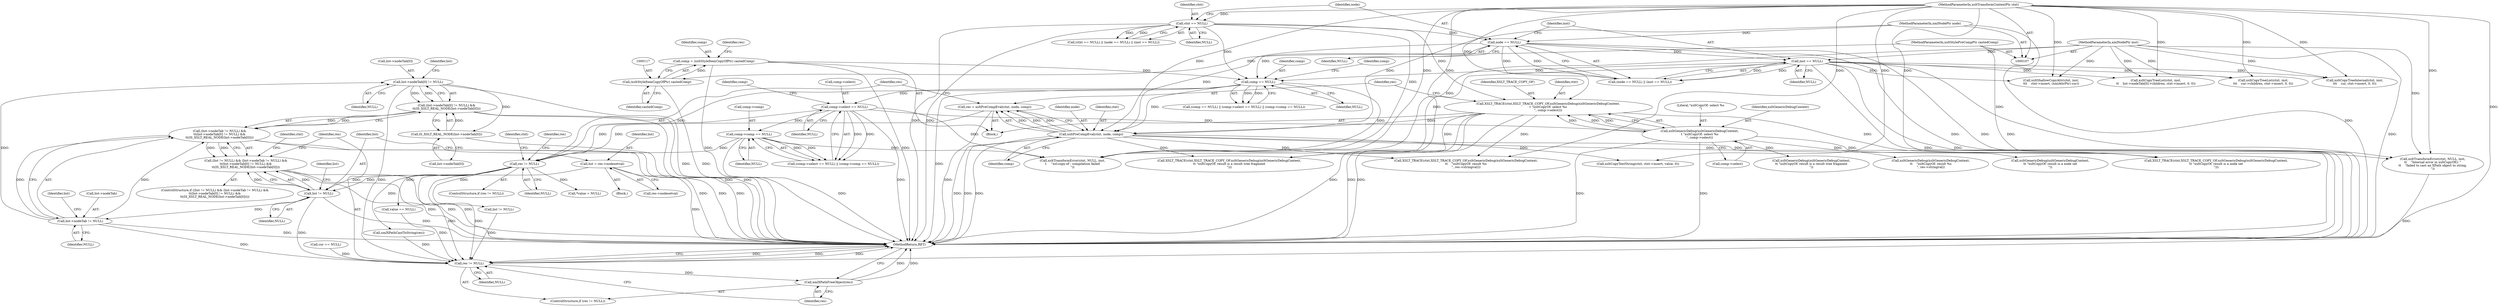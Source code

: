 digraph "0_Chrome_96dbafe288dbe2f0cc45fa3c39daf6d0c37acbab_35@array" {
"1000315" [label="(Call,list->nodeTab[0] != NULL)"];
"1000309" [label="(Call,list->nodeTab != NULL)"];
"1000305" [label="(Call,list != NULL)"];
"1000298" [label="(Call,list = res->nodesetval)"];
"1000180" [label="(Call,res != NULL)"];
"1000173" [label="(Call,res = xsltPreCompEval(ctxt, node, comp))"];
"1000175" [label="(Call,xsltPreCompEval(ctxt, node, comp))"];
"1000164" [label="(Call,XSLT_TRACE(ctxt,XSLT_TRACE_COPY_OF,xsltGenericDebug(xsltGenericDebugContext,\n\t \"xsltCopyOf: select %s\n\", comp->select)))"];
"1000130" [label="(Call,ctxt == NULL)"];
"1000108" [label="(MethodParameterIn,xsltTransformContextPtr ctxt)"];
"1000167" [label="(Call,xsltGenericDebug(xsltGenericDebugContext,\n\t \"xsltCopyOf: select %s\n\", comp->select))"];
"1000147" [label="(Call,comp->select == NULL)"];
"1000143" [label="(Call,comp == NULL)"];
"1000114" [label="(Call,comp = (xsltStyleItemCopyOfPtr) castedComp)"];
"1000116" [label="(Call,(xsltStyleItemCopyOfPtr) castedComp)"];
"1000111" [label="(MethodParameterIn,xsltStylePreCompPtr castedComp)"];
"1000134" [label="(Call,node == NULL)"];
"1000109" [label="(MethodParameterIn,xmlNodePtr node)"];
"1000137" [label="(Call,inst == NULL)"];
"1000110" [label="(MethodParameterIn,xmlNodePtr inst)"];
"1000152" [label="(Call,comp->comp == NULL)"];
"1000314" [label="(Call,(list->nodeTab[0] != NULL) &&\n\t\t(IS_XSLT_REAL_NODE(list->nodeTab[0])))"];
"1000308" [label="(Call,(list->nodeTab != NULL) &&\n\t\t(list->nodeTab[0] != NULL) &&\n\t\t(IS_XSLT_REAL_NODE(list->nodeTab[0])))"];
"1000304" [label="(Call,(list != NULL) && (list->nodeTab != NULL) &&\n\t\t(list->nodeTab[0] != NULL) &&\n\t\t(IS_XSLT_REAL_NODE(list->nodeTab[0])))"];
"1000322" [label="(Call,IS_XSLT_REAL_NODE(list->nodeTab[0]))"];
"1000404" [label="(Call,res != NULL)"];
"1000407" [label="(Call,xmlXPathFreeObject(res))"];
"1000142" [label="(Call,(comp == NULL) || (comp->select == NULL) || (comp->comp == NULL))"];
"1000148" [label="(Call,comp->select)"];
"1000316" [label="(Call,list->nodeTab[0])"];
"1000315" [label="(Call,list->nodeTab[0] != NULL)"];
"1000110" [label="(MethodParameterIn,xmlNodePtr inst)"];
"1000387" [label="(Call,XSLT_TRACE(ctxt,XSLT_TRACE_COPY_OF,xsltGenericDebug(xsltGenericDebugContext,\n\t\t    \"xsltCopyOf: result %s\n\", res->stringval)))"];
"1000169" [label="(Literal,\"xsltCopyOf: select %s\n\")"];
"1000307" [label="(Identifier,NULL)"];
"1000108" [label="(MethodParameterIn,xsltTransformContextPtr ctxt)"];
"1000152" [label="(Call,comp->comp == NULL)"];
"1000404" [label="(Call,res != NULL)"];
"1000177" [label="(Identifier,node)"];
"1000131" [label="(Identifier,ctxt)"];
"1000305" [label="(Call,list != NULL)"];
"1000295" [label="(Call,xsltGenericDebug(xsltGenericDebugContext,\n\t\t \"xsltCopyOf: result is a result tree fragment\n\"))"];
"1000329" [label="(Call,xsltCopyTreeList(ctxt, inst,\n\t\t    list->nodeTab[0]->children, ctxt->insert, 0, 0))"];
"1000291" [label="(Block,)"];
"1000114" [label="(Call,comp = (xsltStyleItemCopyOfPtr) castedComp)"];
"1000407" [label="(Call,xmlXPathFreeObject(res))"];
"1000191" [label="(Call,XSLT_TRACE(ctxt,XSLT_TRACE_COPY_OF,xsltGenericDebug(xsltGenericDebugContext,\n\t\t \"xsltCopyOf: result is a node set\n\")))"];
"1000147" [label="(Call,comp->select == NULL)"];
"1000167" [label="(Call,xsltGenericDebug(xsltGenericDebugContext,\n\t \"xsltCopyOf: select %s\n\", comp->select))"];
"1000300" [label="(Call,res->nodesetval)"];
"1000154" [label="(Identifier,comp)"];
"1000321" [label="(Identifier,NULL)"];
"1000182" [label="(Identifier,NULL)"];
"1000176" [label="(Identifier,ctxt)"];
"1000203" [label="(Call,list != NULL)"];
"1000390" [label="(Call,xsltGenericDebug(xsltGenericDebugContext,\n\t\t    \"xsltCopyOf: result %s\n\", res->stringval))"];
"1000139" [label="(Identifier,NULL)"];
"1000323" [label="(Call,list->nodeTab[0])"];
"1000187" [label="(Identifier,res)"];
"1000299" [label="(Identifier,list)"];
"1000153" [label="(Call,comp->comp)"];
"1000352" [label="(Call,xmlXPathCastToString(res))"];
"1000164" [label="(Call,XSLT_TRACE(ctxt,XSLT_TRACE_COPY_OF,xsltGenericDebug(xsltGenericDebugContext,\n\t \"xsltCopyOf: select %s\n\", comp->select)))"];
"1000165" [label="(Identifier,ctxt)"];
"1000146" [label="(Call,(comp->select == NULL) || (comp->comp == NULL))"];
"1000359" [label="(Call,xsltTransformError(ctxt, NULL, inst,\n\t\t    \"Internal error in xsltCopyOf(): \"\n\t\t    \"failed to cast an XPath object to string.\n\"))"];
"1000121" [label="(Identifier,res)"];
"1000194" [label="(Call,xsltGenericDebug(xsltGenericDebugContext,\n\t\t \"xsltCopyOf: result is a node set\n\"))"];
"1000400" [label="(Identifier,ctxt)"];
"1000130" [label="(Call,ctxt == NULL)"];
"1000129" [label="(Call,(ctxt == NULL) || (node == NULL) || (inst == NULL))"];
"1000314" [label="(Call,(list->nodeTab[0] != NULL) &&\n\t\t(IS_XSLT_REAL_NODE(list->nodeTab[0])))"];
"1000168" [label="(Identifier,xsltGenericDebugContext)"];
"1000306" [label="(Identifier,list)"];
"1000330" [label="(Identifier,ctxt)"];
"1000325" [label="(Identifier,list)"];
"1000322" [label="(Call,IS_XSLT_REAL_NODE(list->nodeTab[0]))"];
"1000298" [label="(Call,list = res->nodesetval)"];
"1000170" [label="(Call,comp->select)"];
"1000408" [label="(Identifier,res)"];
"1000145" [label="(Identifier,NULL)"];
"1000180" [label="(Call,res != NULL)"];
"1000181" [label="(Identifier,res)"];
"1000116" [label="(Call,(xsltStyleItemCopyOfPtr) castedComp)"];
"1000137" [label="(Call,inst == NULL)"];
"1000173" [label="(Call,res = xsltPreCompEval(ctxt, node, comp))"];
"1000118" [label="(Identifier,castedComp)"];
"1000115" [label="(Identifier,comp)"];
"1000347" [label="(Call,*value = NULL)"];
"1000158" [label="(Call,xsltTransformError(ctxt, NULL, inst,\n\t     \"xsl:copy-of : compilation failed\n\"))"];
"1000403" [label="(ControlStructure,if (res != NULL))"];
"1000135" [label="(Identifier,node)"];
"1000228" [label="(Call,cur == NULL)"];
"1000138" [label="(Identifier,inst)"];
"1000309" [label="(Call,list->nodeTab != NULL)"];
"1000245" [label="(Call,xsltCopyTreeList(ctxt, inst,\n\t\t\t    cur->children, ctxt->insert, 0, 0))"];
"1000112" [label="(Block,)"];
"1000175" [label="(Call,xsltPreCompEval(ctxt, node, comp))"];
"1000318" [label="(Identifier,list)"];
"1000275" [label="(Call,xsltCopyTreeInternal(ctxt, inst,\n\t\t\t    cur, ctxt->insert, 0, 0))"];
"1000149" [label="(Identifier,comp)"];
"1000109" [label="(MethodParameterIn,xmlNodePtr node)"];
"1000179" [label="(ControlStructure,if (res != NULL))"];
"1000409" [label="(MethodReturn,RET)"];
"1000174" [label="(Identifier,res)"];
"1000311" [label="(Identifier,list)"];
"1000166" [label="(Identifier,XSLT_TRACE_COPY_OF)"];
"1000355" [label="(Call,value == NULL)"];
"1000406" [label="(Identifier,NULL)"];
"1000178" [label="(Identifier,comp)"];
"1000378" [label="(Call,xsltCopyTextString(ctxt, ctxt->insert, value, 0))"];
"1000313" [label="(Identifier,NULL)"];
"1000405" [label="(Identifier,res)"];
"1000308" [label="(Call,(list->nodeTab != NULL) &&\n\t\t(list->nodeTab[0] != NULL) &&\n\t\t(IS_XSLT_REAL_NODE(list->nodeTab[0])))"];
"1000151" [label="(Identifier,NULL)"];
"1000144" [label="(Identifier,comp)"];
"1000143" [label="(Call,comp == NULL)"];
"1000264" [label="(Call,xsltShallowCopyAttr(ctxt, inst,\n\t\t\t    ctxt->insert, (xmlAttrPtr) cur))"];
"1000132" [label="(Identifier,NULL)"];
"1000292" [label="(Call,XSLT_TRACE(ctxt,XSLT_TRACE_COPY_OF,xsltGenericDebug(xsltGenericDebugContext,\n\t\t \"xsltCopyOf: result is a result tree fragment\n\")))"];
"1000310" [label="(Call,list->nodeTab)"];
"1000156" [label="(Identifier,NULL)"];
"1000303" [label="(ControlStructure,if ((list != NULL) && (list->nodeTab != NULL) &&\n\t\t(list->nodeTab[0] != NULL) &&\n\t\t(IS_XSLT_REAL_NODE(list->nodeTab[0]))))"];
"1000304" [label="(Call,(list != NULL) && (list->nodeTab != NULL) &&\n\t\t(list->nodeTab[0] != NULL) &&\n\t\t(IS_XSLT_REAL_NODE(list->nodeTab[0])))"];
"1000133" [label="(Call,(node == NULL) || (inst == NULL))"];
"1000136" [label="(Identifier,NULL)"];
"1000134" [label="(Call,node == NULL)"];
"1000111" [label="(MethodParameterIn,xsltStylePreCompPtr castedComp)"];
"1000315" -> "1000314"  [label="AST: "];
"1000315" -> "1000321"  [label="CFG: "];
"1000316" -> "1000315"  [label="AST: "];
"1000321" -> "1000315"  [label="AST: "];
"1000325" -> "1000315"  [label="CFG: "];
"1000314" -> "1000315"  [label="CFG: "];
"1000315" -> "1000409"  [label="DDG: "];
"1000315" -> "1000314"  [label="DDG: "];
"1000315" -> "1000314"  [label="DDG: "];
"1000309" -> "1000315"  [label="DDG: "];
"1000315" -> "1000322"  [label="DDG: "];
"1000315" -> "1000404"  [label="DDG: "];
"1000309" -> "1000308"  [label="AST: "];
"1000309" -> "1000313"  [label="CFG: "];
"1000310" -> "1000309"  [label="AST: "];
"1000313" -> "1000309"  [label="AST: "];
"1000318" -> "1000309"  [label="CFG: "];
"1000308" -> "1000309"  [label="CFG: "];
"1000309" -> "1000409"  [label="DDG: "];
"1000309" -> "1000308"  [label="DDG: "];
"1000309" -> "1000308"  [label="DDG: "];
"1000305" -> "1000309"  [label="DDG: "];
"1000309" -> "1000404"  [label="DDG: "];
"1000305" -> "1000304"  [label="AST: "];
"1000305" -> "1000307"  [label="CFG: "];
"1000306" -> "1000305"  [label="AST: "];
"1000307" -> "1000305"  [label="AST: "];
"1000311" -> "1000305"  [label="CFG: "];
"1000304" -> "1000305"  [label="CFG: "];
"1000305" -> "1000409"  [label="DDG: "];
"1000305" -> "1000304"  [label="DDG: "];
"1000305" -> "1000304"  [label="DDG: "];
"1000298" -> "1000305"  [label="DDG: "];
"1000180" -> "1000305"  [label="DDG: "];
"1000305" -> "1000404"  [label="DDG: "];
"1000298" -> "1000291"  [label="AST: "];
"1000298" -> "1000300"  [label="CFG: "];
"1000299" -> "1000298"  [label="AST: "];
"1000300" -> "1000298"  [label="AST: "];
"1000306" -> "1000298"  [label="CFG: "];
"1000298" -> "1000409"  [label="DDG: "];
"1000180" -> "1000179"  [label="AST: "];
"1000180" -> "1000182"  [label="CFG: "];
"1000181" -> "1000180"  [label="AST: "];
"1000182" -> "1000180"  [label="AST: "];
"1000187" -> "1000180"  [label="CFG: "];
"1000400" -> "1000180"  [label="CFG: "];
"1000173" -> "1000180"  [label="DDG: "];
"1000147" -> "1000180"  [label="DDG: "];
"1000143" -> "1000180"  [label="DDG: "];
"1000152" -> "1000180"  [label="DDG: "];
"1000180" -> "1000203"  [label="DDG: "];
"1000180" -> "1000347"  [label="DDG: "];
"1000180" -> "1000352"  [label="DDG: "];
"1000180" -> "1000355"  [label="DDG: "];
"1000180" -> "1000404"  [label="DDG: "];
"1000180" -> "1000404"  [label="DDG: "];
"1000173" -> "1000112"  [label="AST: "];
"1000173" -> "1000175"  [label="CFG: "];
"1000174" -> "1000173"  [label="AST: "];
"1000175" -> "1000173"  [label="AST: "];
"1000181" -> "1000173"  [label="CFG: "];
"1000173" -> "1000409"  [label="DDG: "];
"1000175" -> "1000173"  [label="DDG: "];
"1000175" -> "1000173"  [label="DDG: "];
"1000175" -> "1000173"  [label="DDG: "];
"1000175" -> "1000178"  [label="CFG: "];
"1000176" -> "1000175"  [label="AST: "];
"1000177" -> "1000175"  [label="AST: "];
"1000178" -> "1000175"  [label="AST: "];
"1000175" -> "1000409"  [label="DDG: "];
"1000175" -> "1000409"  [label="DDG: "];
"1000175" -> "1000409"  [label="DDG: "];
"1000164" -> "1000175"  [label="DDG: "];
"1000108" -> "1000175"  [label="DDG: "];
"1000134" -> "1000175"  [label="DDG: "];
"1000109" -> "1000175"  [label="DDG: "];
"1000143" -> "1000175"  [label="DDG: "];
"1000175" -> "1000191"  [label="DDG: "];
"1000175" -> "1000292"  [label="DDG: "];
"1000175" -> "1000359"  [label="DDG: "];
"1000175" -> "1000378"  [label="DDG: "];
"1000175" -> "1000387"  [label="DDG: "];
"1000164" -> "1000112"  [label="AST: "];
"1000164" -> "1000167"  [label="CFG: "];
"1000165" -> "1000164"  [label="AST: "];
"1000166" -> "1000164"  [label="AST: "];
"1000167" -> "1000164"  [label="AST: "];
"1000174" -> "1000164"  [label="CFG: "];
"1000164" -> "1000409"  [label="DDG: "];
"1000164" -> "1000409"  [label="DDG: "];
"1000164" -> "1000409"  [label="DDG: "];
"1000130" -> "1000164"  [label="DDG: "];
"1000108" -> "1000164"  [label="DDG: "];
"1000167" -> "1000164"  [label="DDG: "];
"1000167" -> "1000164"  [label="DDG: "];
"1000167" -> "1000164"  [label="DDG: "];
"1000164" -> "1000191"  [label="DDG: "];
"1000164" -> "1000292"  [label="DDG: "];
"1000164" -> "1000387"  [label="DDG: "];
"1000130" -> "1000129"  [label="AST: "];
"1000130" -> "1000132"  [label="CFG: "];
"1000131" -> "1000130"  [label="AST: "];
"1000132" -> "1000130"  [label="AST: "];
"1000135" -> "1000130"  [label="CFG: "];
"1000129" -> "1000130"  [label="CFG: "];
"1000130" -> "1000409"  [label="DDG: "];
"1000130" -> "1000409"  [label="DDG: "];
"1000130" -> "1000129"  [label="DDG: "];
"1000130" -> "1000129"  [label="DDG: "];
"1000108" -> "1000130"  [label="DDG: "];
"1000130" -> "1000134"  [label="DDG: "];
"1000130" -> "1000143"  [label="DDG: "];
"1000130" -> "1000158"  [label="DDG: "];
"1000108" -> "1000107"  [label="AST: "];
"1000108" -> "1000409"  [label="DDG: "];
"1000108" -> "1000158"  [label="DDG: "];
"1000108" -> "1000191"  [label="DDG: "];
"1000108" -> "1000245"  [label="DDG: "];
"1000108" -> "1000264"  [label="DDG: "];
"1000108" -> "1000275"  [label="DDG: "];
"1000108" -> "1000292"  [label="DDG: "];
"1000108" -> "1000329"  [label="DDG: "];
"1000108" -> "1000359"  [label="DDG: "];
"1000108" -> "1000378"  [label="DDG: "];
"1000108" -> "1000387"  [label="DDG: "];
"1000167" -> "1000170"  [label="CFG: "];
"1000168" -> "1000167"  [label="AST: "];
"1000169" -> "1000167"  [label="AST: "];
"1000170" -> "1000167"  [label="AST: "];
"1000167" -> "1000409"  [label="DDG: "];
"1000167" -> "1000409"  [label="DDG: "];
"1000147" -> "1000167"  [label="DDG: "];
"1000167" -> "1000194"  [label="DDG: "];
"1000167" -> "1000295"  [label="DDG: "];
"1000167" -> "1000390"  [label="DDG: "];
"1000147" -> "1000146"  [label="AST: "];
"1000147" -> "1000151"  [label="CFG: "];
"1000148" -> "1000147"  [label="AST: "];
"1000151" -> "1000147"  [label="AST: "];
"1000154" -> "1000147"  [label="CFG: "];
"1000146" -> "1000147"  [label="CFG: "];
"1000147" -> "1000409"  [label="DDG: "];
"1000147" -> "1000146"  [label="DDG: "];
"1000147" -> "1000146"  [label="DDG: "];
"1000143" -> "1000147"  [label="DDG: "];
"1000147" -> "1000152"  [label="DDG: "];
"1000147" -> "1000158"  [label="DDG: "];
"1000143" -> "1000142"  [label="AST: "];
"1000143" -> "1000145"  [label="CFG: "];
"1000144" -> "1000143"  [label="AST: "];
"1000145" -> "1000143"  [label="AST: "];
"1000149" -> "1000143"  [label="CFG: "];
"1000142" -> "1000143"  [label="CFG: "];
"1000143" -> "1000409"  [label="DDG: "];
"1000143" -> "1000142"  [label="DDG: "];
"1000143" -> "1000142"  [label="DDG: "];
"1000114" -> "1000143"  [label="DDG: "];
"1000134" -> "1000143"  [label="DDG: "];
"1000137" -> "1000143"  [label="DDG: "];
"1000143" -> "1000158"  [label="DDG: "];
"1000114" -> "1000112"  [label="AST: "];
"1000114" -> "1000116"  [label="CFG: "];
"1000115" -> "1000114"  [label="AST: "];
"1000116" -> "1000114"  [label="AST: "];
"1000121" -> "1000114"  [label="CFG: "];
"1000114" -> "1000409"  [label="DDG: "];
"1000114" -> "1000409"  [label="DDG: "];
"1000116" -> "1000114"  [label="DDG: "];
"1000116" -> "1000118"  [label="CFG: "];
"1000117" -> "1000116"  [label="AST: "];
"1000118" -> "1000116"  [label="AST: "];
"1000116" -> "1000409"  [label="DDG: "];
"1000111" -> "1000116"  [label="DDG: "];
"1000111" -> "1000107"  [label="AST: "];
"1000111" -> "1000409"  [label="DDG: "];
"1000134" -> "1000133"  [label="AST: "];
"1000134" -> "1000136"  [label="CFG: "];
"1000135" -> "1000134"  [label="AST: "];
"1000136" -> "1000134"  [label="AST: "];
"1000138" -> "1000134"  [label="CFG: "];
"1000133" -> "1000134"  [label="CFG: "];
"1000134" -> "1000409"  [label="DDG: "];
"1000134" -> "1000409"  [label="DDG: "];
"1000134" -> "1000133"  [label="DDG: "];
"1000134" -> "1000133"  [label="DDG: "];
"1000109" -> "1000134"  [label="DDG: "];
"1000134" -> "1000137"  [label="DDG: "];
"1000109" -> "1000107"  [label="AST: "];
"1000109" -> "1000409"  [label="DDG: "];
"1000137" -> "1000133"  [label="AST: "];
"1000137" -> "1000139"  [label="CFG: "];
"1000138" -> "1000137"  [label="AST: "];
"1000139" -> "1000137"  [label="AST: "];
"1000133" -> "1000137"  [label="CFG: "];
"1000137" -> "1000409"  [label="DDG: "];
"1000137" -> "1000409"  [label="DDG: "];
"1000137" -> "1000133"  [label="DDG: "];
"1000137" -> "1000133"  [label="DDG: "];
"1000110" -> "1000137"  [label="DDG: "];
"1000137" -> "1000158"  [label="DDG: "];
"1000137" -> "1000245"  [label="DDG: "];
"1000137" -> "1000264"  [label="DDG: "];
"1000137" -> "1000275"  [label="DDG: "];
"1000137" -> "1000329"  [label="DDG: "];
"1000137" -> "1000359"  [label="DDG: "];
"1000110" -> "1000107"  [label="AST: "];
"1000110" -> "1000409"  [label="DDG: "];
"1000110" -> "1000158"  [label="DDG: "];
"1000110" -> "1000245"  [label="DDG: "];
"1000110" -> "1000264"  [label="DDG: "];
"1000110" -> "1000275"  [label="DDG: "];
"1000110" -> "1000329"  [label="DDG: "];
"1000110" -> "1000359"  [label="DDG: "];
"1000152" -> "1000146"  [label="AST: "];
"1000152" -> "1000156"  [label="CFG: "];
"1000153" -> "1000152"  [label="AST: "];
"1000156" -> "1000152"  [label="AST: "];
"1000146" -> "1000152"  [label="CFG: "];
"1000152" -> "1000409"  [label="DDG: "];
"1000152" -> "1000146"  [label="DDG: "];
"1000152" -> "1000146"  [label="DDG: "];
"1000152" -> "1000158"  [label="DDG: "];
"1000314" -> "1000308"  [label="AST: "];
"1000314" -> "1000322"  [label="CFG: "];
"1000322" -> "1000314"  [label="AST: "];
"1000308" -> "1000314"  [label="CFG: "];
"1000314" -> "1000409"  [label="DDG: "];
"1000314" -> "1000409"  [label="DDG: "];
"1000314" -> "1000308"  [label="DDG: "];
"1000314" -> "1000308"  [label="DDG: "];
"1000322" -> "1000314"  [label="DDG: "];
"1000308" -> "1000304"  [label="AST: "];
"1000304" -> "1000308"  [label="CFG: "];
"1000308" -> "1000409"  [label="DDG: "];
"1000308" -> "1000409"  [label="DDG: "];
"1000308" -> "1000304"  [label="DDG: "];
"1000308" -> "1000304"  [label="DDG: "];
"1000304" -> "1000303"  [label="AST: "];
"1000330" -> "1000304"  [label="CFG: "];
"1000405" -> "1000304"  [label="CFG: "];
"1000304" -> "1000409"  [label="DDG: "];
"1000304" -> "1000409"  [label="DDG: "];
"1000304" -> "1000409"  [label="DDG: "];
"1000322" -> "1000323"  [label="CFG: "];
"1000323" -> "1000322"  [label="AST: "];
"1000322" -> "1000409"  [label="DDG: "];
"1000404" -> "1000403"  [label="AST: "];
"1000404" -> "1000406"  [label="CFG: "];
"1000405" -> "1000404"  [label="AST: "];
"1000406" -> "1000404"  [label="AST: "];
"1000408" -> "1000404"  [label="CFG: "];
"1000409" -> "1000404"  [label="CFG: "];
"1000404" -> "1000409"  [label="DDG: "];
"1000404" -> "1000409"  [label="DDG: "];
"1000404" -> "1000409"  [label="DDG: "];
"1000352" -> "1000404"  [label="DDG: "];
"1000359" -> "1000404"  [label="DDG: "];
"1000355" -> "1000404"  [label="DDG: "];
"1000228" -> "1000404"  [label="DDG: "];
"1000203" -> "1000404"  [label="DDG: "];
"1000404" -> "1000407"  [label="DDG: "];
"1000407" -> "1000403"  [label="AST: "];
"1000407" -> "1000408"  [label="CFG: "];
"1000408" -> "1000407"  [label="AST: "];
"1000409" -> "1000407"  [label="CFG: "];
"1000407" -> "1000409"  [label="DDG: "];
"1000407" -> "1000409"  [label="DDG: "];
}
